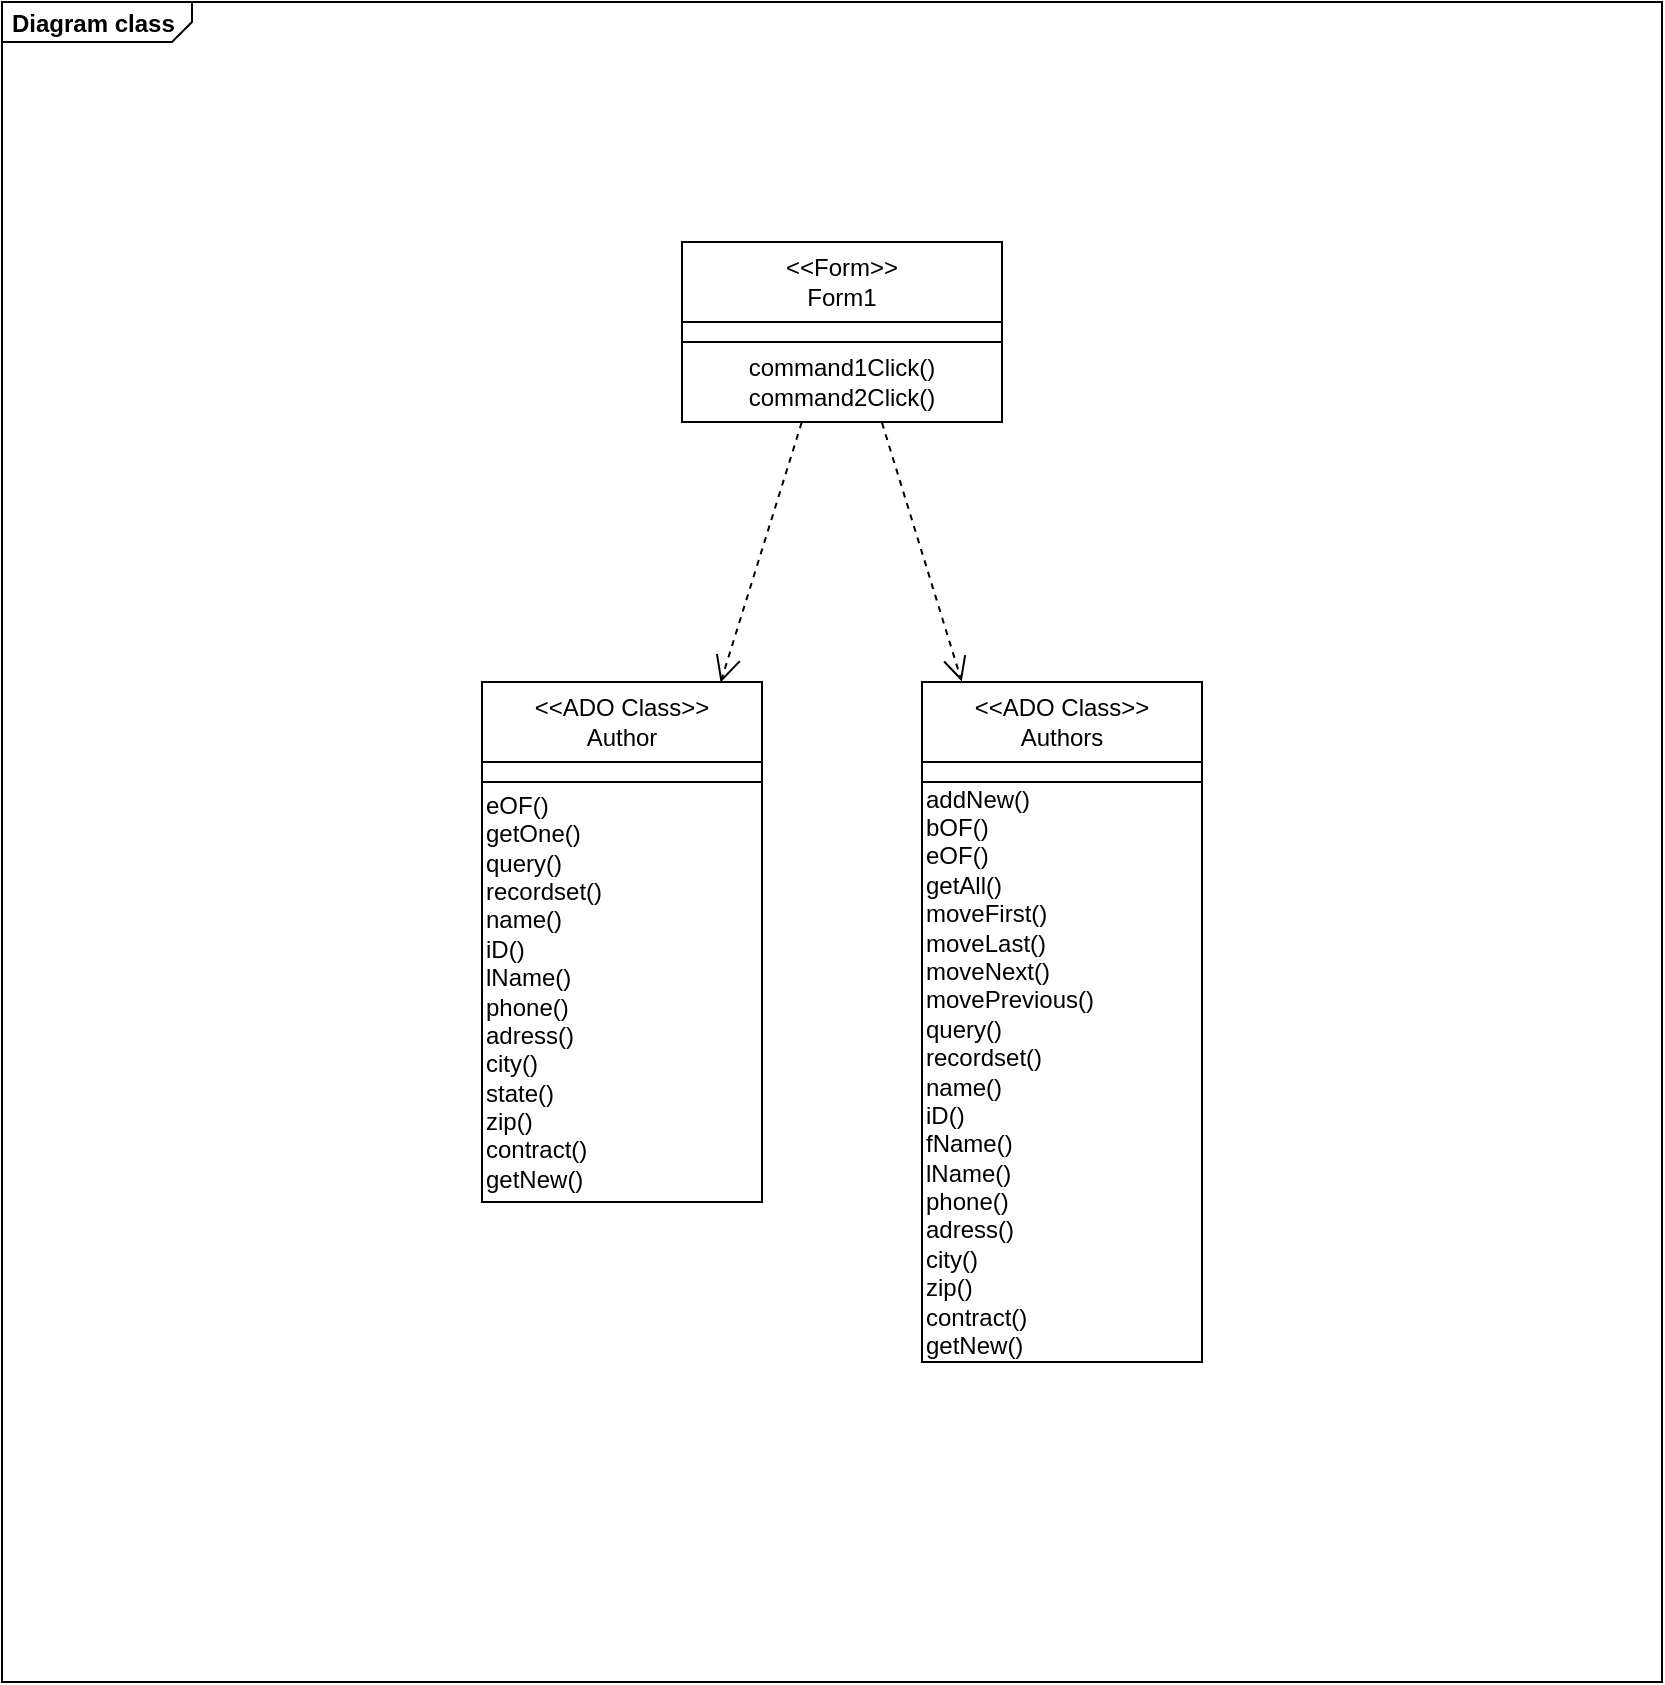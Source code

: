 <mxfile version="13.8.1" type="github">
  <diagram id="OJuoVzjoVTjFEiudczeg" name="Page-1">
    <mxGraphModel dx="818" dy="548" grid="1" gridSize="10" guides="1" tooltips="1" connect="1" arrows="1" fold="1" page="1" pageScale="1" pageWidth="827" pageHeight="1169" math="0" shadow="0">
      <root>
        <mxCell id="0" />
        <mxCell id="1" parent="0" />
        <mxCell id="PnK8fcyxHx7-ASZmiQ31-20" value="&lt;p style=&quot;margin: 0px ; margin-top: 4px ; margin-left: 5px ; text-align: left&quot;&gt;&lt;b&gt;Diagram class&lt;/b&gt;&lt;/p&gt;" style="html=1;shape=mxgraph.sysml.package;overflow=fill;labelX=95;align=left;spacingLeft=5;verticalAlign=top;spacingTop=-3;" vertex="1" parent="1">
          <mxGeometry width="830" height="840" as="geometry" />
        </mxCell>
        <mxCell id="PnK8fcyxHx7-ASZmiQ31-1" value="&lt;div&gt;&amp;lt;&amp;lt;Form&amp;gt;&amp;gt;&lt;/div&gt;&lt;div&gt;Form1&lt;/div&gt;" style="rounded=0;whiteSpace=wrap;html=1;align=center;" vertex="1" parent="1">
          <mxGeometry x="340" y="120" width="160" height="40" as="geometry" />
        </mxCell>
        <mxCell id="PnK8fcyxHx7-ASZmiQ31-2" value="" style="rounded=0;whiteSpace=wrap;html=1;" vertex="1" parent="1">
          <mxGeometry x="340" y="160" width="160" height="10" as="geometry" />
        </mxCell>
        <mxCell id="PnK8fcyxHx7-ASZmiQ31-3" value="command1Click()&lt;br&gt;command2Click()" style="rounded=0;whiteSpace=wrap;html=1;" vertex="1" parent="1">
          <mxGeometry x="340" y="170" width="160" height="40" as="geometry" />
        </mxCell>
        <mxCell id="PnK8fcyxHx7-ASZmiQ31-4" value="&amp;lt;&amp;lt;ADO Class&amp;gt;&amp;gt;&lt;br&gt;Author" style="rounded=0;whiteSpace=wrap;html=1;" vertex="1" parent="1">
          <mxGeometry x="240" y="340" width="140" height="40" as="geometry" />
        </mxCell>
        <mxCell id="PnK8fcyxHx7-ASZmiQ31-5" value="&amp;lt;&amp;lt;ADO Class&amp;gt;&amp;gt;&lt;br&gt;Authors" style="rounded=0;whiteSpace=wrap;html=1;" vertex="1" parent="1">
          <mxGeometry x="460" y="340" width="140" height="40" as="geometry" />
        </mxCell>
        <mxCell id="PnK8fcyxHx7-ASZmiQ31-11" value="" style="endArrow=open;dashed=1;html=1;endFill=0;entryX=0.852;entryY=0.007;entryDx=0;entryDy=0;entryPerimeter=0;endSize=11;exitX=0.374;exitY=1.007;exitDx=0;exitDy=0;exitPerimeter=0;" edge="1" parent="1" source="PnK8fcyxHx7-ASZmiQ31-3" target="PnK8fcyxHx7-ASZmiQ31-4">
          <mxGeometry width="50" height="50" relative="1" as="geometry">
            <mxPoint x="400" y="213" as="sourcePoint" />
            <mxPoint x="360" y="330" as="targetPoint" />
          </mxGeometry>
        </mxCell>
        <mxCell id="PnK8fcyxHx7-ASZmiQ31-13" value="" style="endArrow=open;dashed=1;html=1;endFill=0;endSize=10;entryX=0.142;entryY=-0.007;entryDx=0;entryDy=0;entryPerimeter=0;exitX=0.625;exitY=1.01;exitDx=0;exitDy=0;exitPerimeter=0;" edge="1" parent="1" source="PnK8fcyxHx7-ASZmiQ31-3" target="PnK8fcyxHx7-ASZmiQ31-5">
          <mxGeometry width="50" height="50" relative="1" as="geometry">
            <mxPoint x="444" y="209" as="sourcePoint" />
            <mxPoint x="500" y="260" as="targetPoint" />
          </mxGeometry>
        </mxCell>
        <mxCell id="PnK8fcyxHx7-ASZmiQ31-14" value="" style="rounded=0;whiteSpace=wrap;html=1;" vertex="1" parent="1">
          <mxGeometry x="240" y="380" width="140" height="10" as="geometry" />
        </mxCell>
        <mxCell id="PnK8fcyxHx7-ASZmiQ31-15" value="" style="rounded=0;whiteSpace=wrap;html=1;" vertex="1" parent="1">
          <mxGeometry x="460" y="380" width="140" height="10" as="geometry" />
        </mxCell>
        <mxCell id="PnK8fcyxHx7-ASZmiQ31-16" value="&lt;div&gt;eOF()&lt;/div&gt;&lt;div&gt;getOne()&lt;/div&gt;&lt;div&gt;query()&lt;/div&gt;&lt;div&gt;recordset()&lt;/div&gt;&lt;div&gt;name()&lt;/div&gt;&lt;div&gt;iD()&lt;/div&gt;&lt;div&gt;lName()&lt;/div&gt;&lt;div&gt;phone()&lt;/div&gt;&lt;div&gt;adress()&lt;/div&gt;&lt;div&gt;city()&lt;/div&gt;&lt;div&gt;state()&lt;/div&gt;&lt;div&gt;zip()&lt;/div&gt;&lt;div&gt;contract()&lt;/div&gt;&lt;div&gt;getNew()&lt;/div&gt;" style="rounded=0;whiteSpace=wrap;html=1;align=left;" vertex="1" parent="1">
          <mxGeometry x="240" y="390" width="140" height="210" as="geometry" />
        </mxCell>
        <mxCell id="PnK8fcyxHx7-ASZmiQ31-17" value="addNew()&lt;br&gt;bOF()&lt;br&gt;eOF()&lt;br&gt;getAll()&lt;br&gt;moveFirst()&lt;br&gt;moveLast()&lt;br&gt;moveNext()&lt;br&gt;movePrevious()&lt;br&gt;query()&lt;br&gt;recordset()&lt;br&gt;&lt;div&gt;name()&lt;/div&gt;&lt;div&gt;iD()&lt;/div&gt;&lt;div&gt;fName()&lt;/div&gt;&lt;div&gt;lName()&lt;/div&gt;&lt;div&gt;phone()&lt;/div&gt;&lt;div&gt;adress()&lt;/div&gt;&lt;div&gt;city()&lt;/div&gt;&lt;div&gt;zip()&lt;/div&gt;&lt;div&gt;contract()&lt;/div&gt;&lt;div&gt;getNew()&lt;/div&gt;" style="rounded=0;whiteSpace=wrap;html=1;align=left;" vertex="1" parent="1">
          <mxGeometry x="460" y="390" width="140" height="290" as="geometry" />
        </mxCell>
      </root>
    </mxGraphModel>
  </diagram>
</mxfile>
